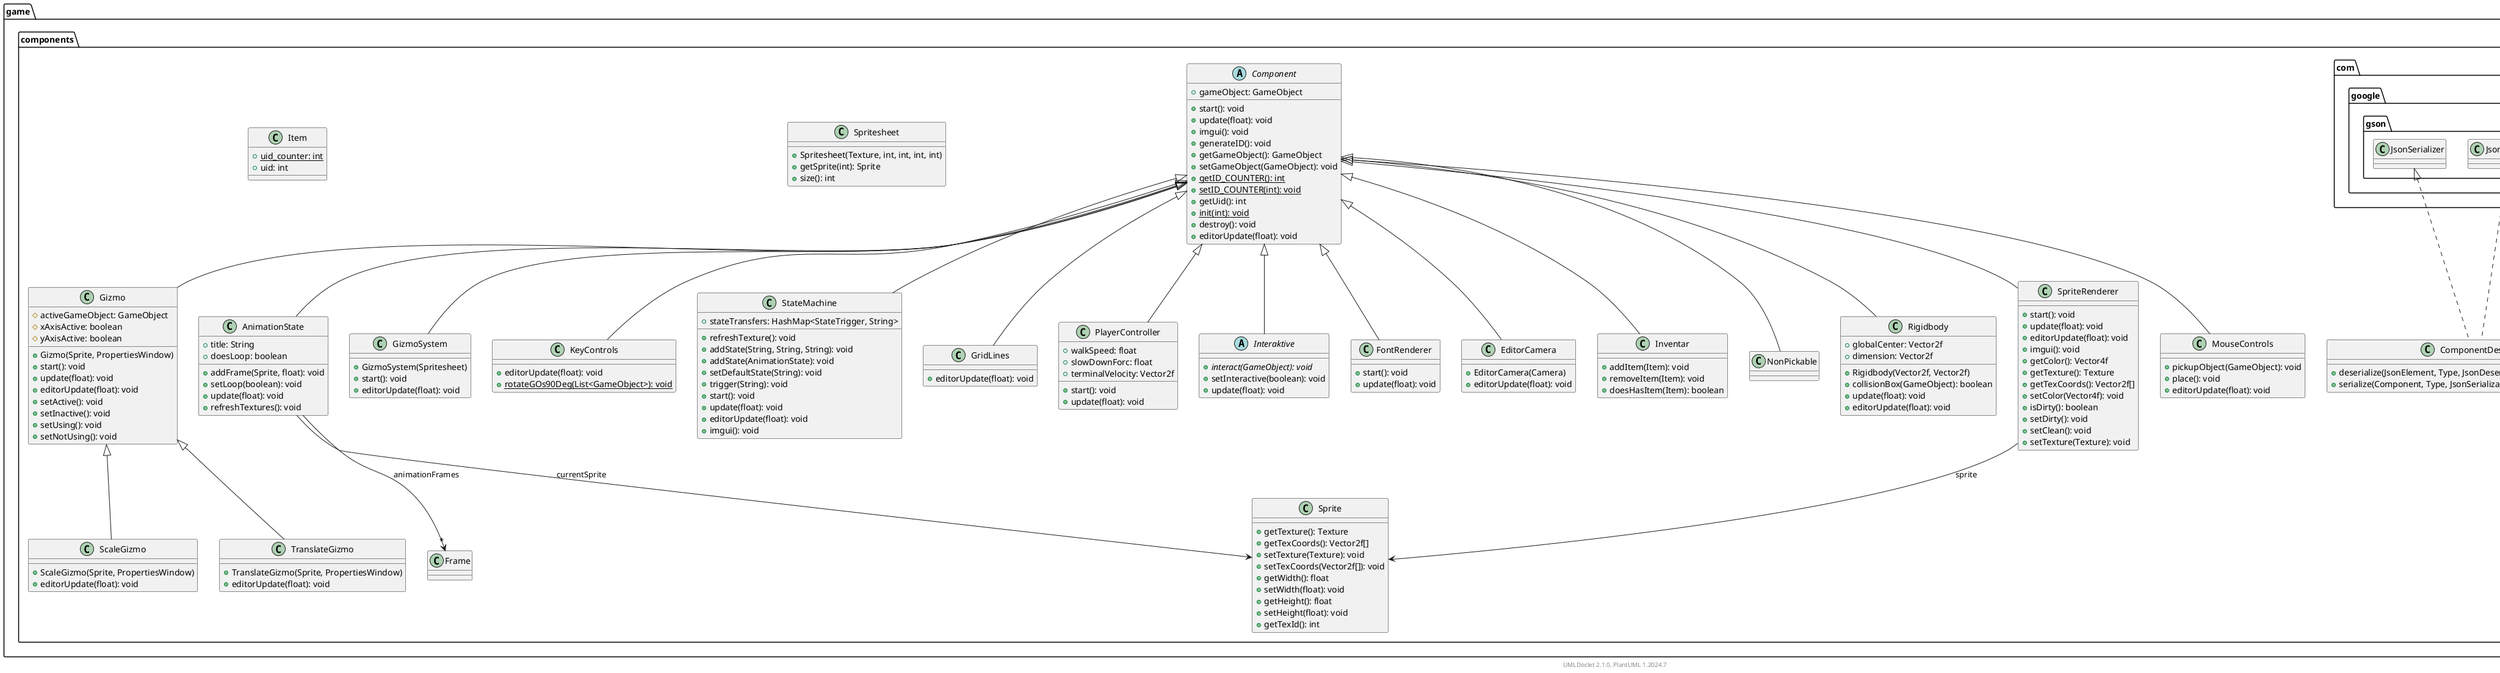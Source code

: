 @startuml
    namespace game.components {

        class SpriteRenderer [[SpriteRenderer.html]] {
            +start(): void
            +update(float): void
            +editorUpdate(float): void
            +imgui(): void
            +getColor(): Vector4f
            +getTexture(): Texture
            +getTexCoords(): Vector2f[]
            +setColor(Vector4f): void
            +isDirty(): boolean
            +setDirty(): void
            +setClean(): void
            +setTexture(Texture): void
        }

        class ScaleGizmo [[ScaleGizmo.html]] {
            +ScaleGizmo(Sprite, PropertiesWindow)
            +editorUpdate(float): void
        }

        class MouseControls [[MouseControls.html]] {
            +pickupObject(GameObject): void
            +place(): void
            +editorUpdate(float): void
        }

        class Gizmo [[Gizmo.html]] {
            #activeGameObject: GameObject
            #xAxisActive: boolean
            #yAxisActive: boolean
            +Gizmo(Sprite, PropertiesWindow)
            +start(): void
            +update(float): void
            +editorUpdate(float): void
            +setActive(): void
            +setInactive(): void
            +setUsing(): void
            +setNotUsing(): void
        }

        class Sprite [[Sprite.html]] {
            +getTexture(): Texture
            +getTexCoords(): Vector2f[]
            +setTexture(Texture): void
            +setTexCoords(Vector2f[]): void
            +getWidth(): float
            +setWidth(float): void
            +getHeight(): float
            +setHeight(float): void
            +getTexId(): int
        }

        class TranslateGizmo [[TranslateGizmo.html]] {
            +TranslateGizmo(Sprite, PropertiesWindow)
            +editorUpdate(float): void
        }

        class AnimationState [[AnimationState.html]] {
            +title: String
            +doesLoop: boolean
            +addFrame(Sprite, float): void
            +setLoop(boolean): void
            +update(float): void
            +refreshTextures(): void
        }

        class GizmoSystem [[GizmoSystem.html]] {
            +GizmoSystem(Spritesheet)
            +start(): void
            +editorUpdate(float): void
        }

        class ComponentDeserializer [[ComponentDeserializer.html]] {
            +deserialize(JsonElement, Type, JsonDeserializationContext): Component
            +serialize(Component, Type, JsonSerializationContext): JsonElement
        }

        abstract class Component [[Component.html]] {
            +gameObject: GameObject
            +start(): void
            +update(float): void
            +imgui(): void
            +generateID(): void
            +getGameObject(): GameObject
            +setGameObject(GameObject): void
            {static} +getID_COUNTER(): int
            {static} +setID_COUNTER(int): void
            +getUid(): int
            {static} +init(int): void
            +destroy(): void
            +editorUpdate(float): void
        }

        class KeyControls [[KeyControls.html]] {
            +editorUpdate(float): void
            {static} +rotateGOs90Deg(List<GameObject>): void
        }

        class Spritesheet [[Spritesheet.html]] {
            +Spritesheet(Texture, int, int, int, int)
            +getSprite(int): Sprite
            +size(): int
        }

        class StateMachine [[StateMachine.html]] {
            +stateTransfers: HashMap<StateTrigger, String>
            +refreshTexture(): void
            +addState(String, String, String): void
            +addState(AnimationState): void
            +setDefaultState(String): void
            +trigger(String): void
            +start(): void
            +update(float): void
            +editorUpdate(float): void
            +imgui(): void
        }

        class GridLines [[GridLines.html]] {
            +editorUpdate(float): void
        }

        class PlayerController [[PlayerController.html]] {
            +walkSpeed: float
            +slowDownForc: float
            +terminalVelocity: Vector2f
            +start(): void
            +update(float): void
        }

        abstract class Interaktive [[Interaktive.html]] {
            {abstract} +interact(GameObject): void
            +setInteractive(boolean): void
            +update(float): void
        }

        class FontRenderer [[FontRenderer.html]] {
            +start(): void
            +update(float): void
        }

        class EditorCamera [[EditorCamera.html]] {
            +EditorCamera(Camera)
            +editorUpdate(float): void
        }

        class Inventar [[Inventar.html]] {
            +addItem(Item): void
            +removeItem(Item): void
            +doesHasItem(Item): boolean
        }

        class Item [[Item.html]] {
            {static} +uid_counter: int
            +uid: int
        }

        class NonPickable [[NonPickable.html]]

        class Rigidbody [[Rigidbody.html]] {
            +globalCenter: Vector2f
            +dimension: Vector2f
            +Rigidbody(Vector2f, Vector2f)
            +collisionBox(GameObject): boolean
            +update(float): void
            +editorUpdate(float): void
        }

        Component <|-- SpriteRenderer
        SpriteRenderer --> Sprite: sprite
        Gizmo <|-- ScaleGizmo
        Component <|-- MouseControls
        Component <|-- Gizmo
        Gizmo <|-- TranslateGizmo
        Component <|-- AnimationState
        AnimationState --> "*" Frame: animationFrames
        AnimationState --> Sprite: currentSprite
        Component <|-- GizmoSystem
        com.google.gson.JsonSerializer <|.. ComponentDeserializer
        com.google.gson.JsonDeserializer <|.. ComponentDeserializer
        Component <|-- KeyControls
        Component <|-- StateMachine
        Component <|-- GridLines
        Component <|-- PlayerController
        Component <|-- Interaktive
        Component <|-- FontRenderer
        Component <|-- EditorCamera
        Component <|-- Inventar
        Component <|-- NonPickable
        Component <|-- Rigidbody
    }

    namespace com.google.gson {
        interface JsonSerializer<T> {
            {abstract} +serialize(T, Type, JsonSerializationContext): JsonElement
        }
        interface JsonDeserializer<T> {
            {abstract} +deserialize(JsonElement, Type, JsonDeserializationContext): T
        }
    }

    center footer UMLDoclet 2.1.0, PlantUML %version()
@enduml
